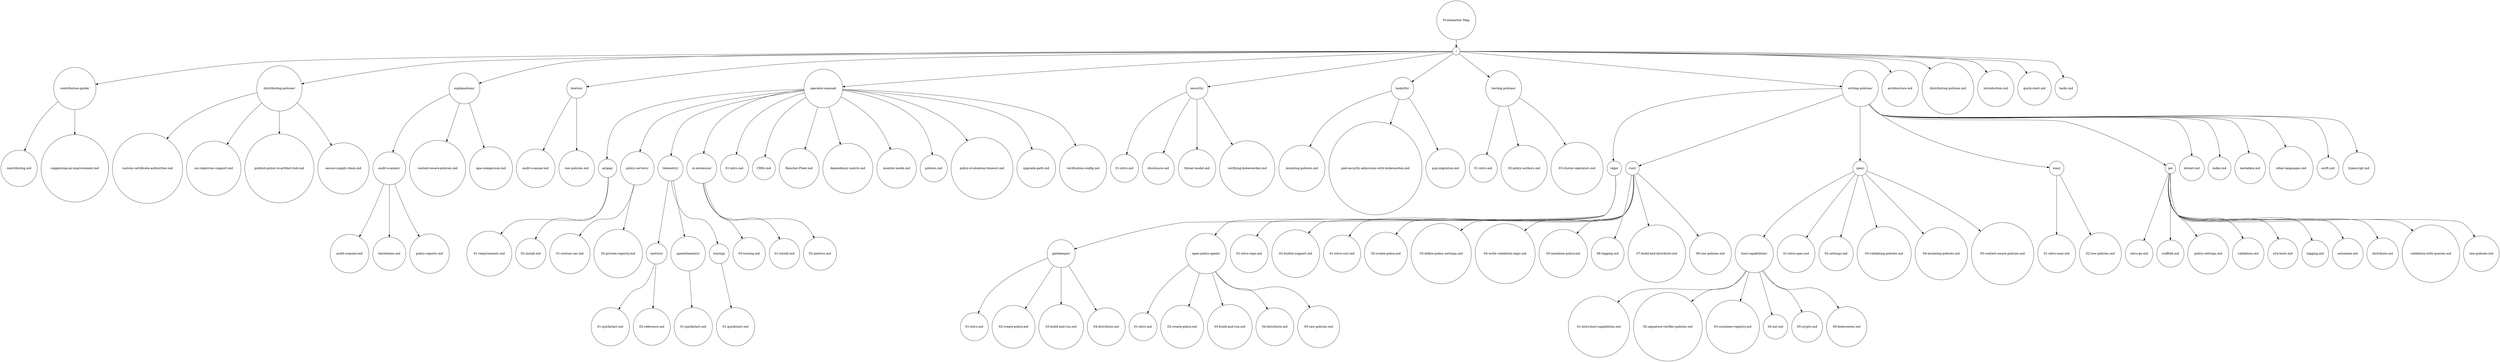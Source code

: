 digraph tree {
	"root" [label="Frontmatter Map", shape=circle]
	"/" [label="/", shape=circle]
	"contribution-guide/" [label="contribution-guide/", shape=circle]
	"distributing-policies/" [label="distributing-policies/", shape=circle]
	"explanations/" [label="explanations/", shape=circle]
	"howtos/" [label="howtos/", shape=circle]
	"operator-manual/" [label="operator-manual/", shape=circle]
	"security/" [label="security/", shape=circle]
	"tasksDir/" [label="tasksDir/", shape=circle]
	"testing-policies/" [label="testing-policies/", shape=circle]
	"writing-policies/" [label="writing-policies/", shape=circle]
	"/architecture.md" [label="architecture.md", shape=circle]
	"/distributing-policies.md" [label="distributing-policies.md", shape=circle]
	"/introduction.md" [label="introduction.md", shape=circle]
	"/quick-start.md" [label="quick-start.md", shape=circle]
	"/tasks.md" [label="tasks.md", shape=circle]
	"/contribution-guide/contributing.md" [label="contributing.md", shape=circle]
	"/contribution-guide/suggesting-an-improvement.md" [label="suggesting-an-improvement.md", shape=circle]
	"/distributing-policies/custom-certificate-authorities.md" [label="custom-certificate-authorities.md", shape=circle]
	"/distributing-policies/oci-registries-support.md" [label="oci-registries-support.md", shape=circle]
	"/distributing-policies/publish-policy-to-artifact-hub.md" [label="publish-policy-to-artifact-hub.md", shape=circle]
	"/distributing-policies/secure-supply-chain.md" [label="secure-supply-chain.md", shape=circle]
	"audit-scanner/" [label="audit-scanner/", shape=circle]
	"/explanations/context-aware-policies.md" [label="context-aware-policies.md", shape=circle]
	"/explanations/opa-comparison.md" [label="opa-comparison.md", shape=circle]
	"/howtos/audit-scanner.md" [label="audit-scanner.md", shape=circle]
	"/howtos/raw-policies.md" [label="raw-policies.md", shape=circle]
	"airgap/" [label="airgap/", shape=circle]
	"policy-servers/" [label="policy-servers/", shape=circle]
	"telemetry/" [label="telemetry/", shape=circle]
	"ui-extension/" [label="ui-extension/", shape=circle]
	"/operator-manual/01-intro.md" [label="01-intro.md", shape=circle]
	"/operator-manual/CRDs.md" [label="CRDs.md", shape=circle]
	"/operator-manual/Rancher-Fleet.md" [label="Rancher-Fleet.md", shape=circle]
	"/operator-manual/dependency-matrix.md" [label="dependency-matrix.md", shape=circle]
	"/operator-manual/monitor-mode.md" [label="monitor-mode.md", shape=circle]
	"/operator-manual/policies.md" [label="policies.md", shape=circle]
	"/operator-manual/policy-evaluation-timeout.md" [label="policy-evaluation-timeout.md", shape=circle]
	"/operator-manual/upgrade-path.md" [label="upgrade-path.md", shape=circle]
	"/operator-manual/verification-config.md" [label="verification-config.md", shape=circle]
	"/security/01-intro.md" [label="01-intro.md", shape=circle]
	"/security/disclosure.md" [label="disclosure.md", shape=circle]
	"/security/threat-model.md" [label="threat-model.md", shape=circle]
	"/security/verifying-kubewarden.md" [label="verifying-kubewarden.md", shape=circle]
	"/tasksDir/mutating-policies.md" [label="mutating-policies.md", shape=circle]
	"/tasksDir/pod-security-admission-with-kubewarden.md" [label="pod-security-admission-with-kubewarden.md", shape=circle]
	"/tasksDir/psp-migration.md" [label="psp-migration.md", shape=circle]
	"/testing-policies/01-intro.md" [label="01-intro.md", shape=circle]
	"/testing-policies/02-policy-authors.md" [label="02-policy-authors.md", shape=circle]
	"/testing-policies/03-cluster-operators.md" [label="03-cluster-operators.md", shape=circle]
	"rego/" [label="rego/", shape=circle]
	"rust/" [label="rust/", shape=circle]
	"spec/" [label="spec/", shape=circle]
	"wasi/" [label="wasi/", shape=circle]
	"go/" [label="go/", shape=circle]
	"/writing-policies/dotnet.md" [label="dotnet.md", shape=circle]
	"/writing-policies/index.md" [label="index.md", shape=circle]
	"/writing-policies/metadata.md" [label="metadata.md", shape=circle]
	"/writing-policies/other-languages.md" [label="other-languages.md", shape=circle]
	"/writing-policies/swift.md" [label="swift.md", shape=circle]
	"/writing-policies/typescript.md" [label="typescript.md", shape=circle]
	"/explanations/audit-scanner/audit-scanner.md" [label="audit-scanner.md", shape=circle]
	"/explanations/audit-scanner/limitations.md" [label="limitations.md", shape=circle]
	"/explanations/audit-scanner/policy-reports.md" [label="policy-reports.md", shape=circle]
	"/operator-manual/airgap/01-requirements.md" [label="01-requirements.md", shape=circle]
	"/operator-manual/airgap/02-install.md" [label="02-install.md", shape=circle]
	"/operator-manual/policy-servers/01-custom-cas.md" [label="01-custom-cas.md", shape=circle]
	"/operator-manual/policy-servers/02-private-registry.md" [label="02-private-registry.md", shape=circle]
	"metrics/" [label="metrics/", shape=circle]
	"opentelemetry/" [label="opentelemetry/", shape=circle]
	"tracing/" [label="tracing/", shape=circle]
	"/operator-manual/ui-extension/03-tracing.md" [label="03-tracing.md", shape=circle]
	"/operator-manual/ui-extension/01-install.md" [label="01-install.md", shape=circle]
	"/operator-manual/ui-extension/02-metrics.md" [label="02-metrics.md", shape=circle]
	"gatekeeper/" [label="gatekeeper/", shape=circle]
	"open-policy-agent/" [label="open-policy-agent/", shape=circle]
	"/writing-policies/rego/01-intro-rego.md" [label="01-intro-rego.md", shape=circle]
	"/writing-policies/rego/02-builtin-support.md" [label="02-builtin-support.md", shape=circle]
	"/writing-policies/rust/01-intro-rust.md" [label="01-intro-rust.md", shape=circle]
	"/writing-policies/rust/02-create-policy.md" [label="02-create-policy.md", shape=circle]
	"/writing-policies/rust/03-define-policy-settings.md" [label="03-define-policy-settings.md", shape=circle]
	"/writing-policies/rust/04-write-validation-logic.md" [label="04-write-validation-logic.md", shape=circle]
	"/writing-policies/rust/05-mutation-policy.md" [label="05-mutation-policy.md", shape=circle]
	"/writing-policies/rust/06-logging.md" [label="06-logging.md", shape=circle]
	"/writing-policies/rust/07-build-and-distribute.md" [label="07-build-and-distribute.md", shape=circle]
	"/writing-policies/rust/08-raw-policies.md" [label="08-raw-policies.md", shape=circle]
	"host-capabilities/" [label="host-capabilities/", shape=circle]
	"/writing-policies/spec/01-intro-spec.md" [label="01-intro-spec.md", shape=circle]
	"/writing-policies/spec/02-settings.md" [label="02-settings.md", shape=circle]
	"/writing-policies/spec/03-validating-policies.md" [label="03-validating-policies.md", shape=circle]
	"/writing-policies/spec/04-mutating-policies.md" [label="04-mutating-policies.md", shape=circle]
	"/writing-policies/spec/05-context-aware-policies.md" [label="05-context-aware-policies.md", shape=circle]
	"/writing-policies/wasi/01-intro-wasi.md" [label="01-intro-wasi.md", shape=circle]
	"/writing-policies/wasi/02-raw-policies.md" [label="02-raw-policies.md", shape=circle]
	"/writing-policies/go/intro-go.md" [label="intro-go.md", shape=circle]
	"/writing-policies/go/scaffold.md" [label="scaffold.md", shape=circle]
	"/writing-policies/go/policy-settings.md" [label="policy-settings.md", shape=circle]
	"/writing-policies/go/validation.md" [label="validation.md", shape=circle]
	"/writing-policies/go/e2e-tests.md" [label="e2e-tests.md", shape=circle]
	"/writing-policies/go/logging.md" [label="logging.md", shape=circle]
	"/writing-policies/go/automate.md" [label="automate.md", shape=circle]
	"/writing-policies/go/distribute.md" [label="distribute.md", shape=circle]
	"/writing-policies/go/validation-with-queries.md" [label="validation-with-queries.md", shape=circle]
	"/writing-policies/go/raw-policies.md" [label="raw-policies.md", shape=circle]
	"/operator-manual/telemetry/metrics/01-quickstart.md" [label="01-quickstart.md", shape=circle]
	"/operator-manual/telemetry/metrics/02-reference.md" [label="02-reference.md", shape=circle]
	"/operator-manual/telemetry/opentelemetry/01-quickstart.md" [label="01-quickstart.md", shape=circle]
	"/operator-manual/telemetry/tracing/01-quickstart.md" [label="01-quickstart.md", shape=circle]
	"/writing-policies/rego/gatekeeper/01-intro.md" [label="01-intro.md", shape=circle]
	"/writing-policies/rego/gatekeeper/02-create-policy.md" [label="02-create-policy.md", shape=circle]
	"/writing-policies/rego/gatekeeper/03-build-and-run.md" [label="03-build-and-run.md", shape=circle]
	"/writing-policies/rego/gatekeeper/04-distribute.md" [label="04-distribute.md", shape=circle]
	"/writing-policies/rego/open-policy-agent/01-intro.md" [label="01-intro.md", shape=circle]
	"/writing-policies/rego/open-policy-agent/02-create-policy.md" [label="02-create-policy.md", shape=circle]
	"/writing-policies/rego/open-policy-agent/03-build-and-run.md" [label="03-build-and-run.md", shape=circle]
	"/writing-policies/rego/open-policy-agent/04-distribute.md" [label="04-distribute.md", shape=circle]
	"/writing-policies/rego/open-policy-agent/05-raw-policies.md" [label="05-raw-policies.md", shape=circle]
	"/writing-policies/spec/host-capabilities/01-intro-host-capabilities.md" [label="01-intro-host-capabilities.md", shape=circle]
	"/writing-policies/spec/host-capabilities/02-signature-verifier-policies.md" [label="02-signature-verifier-policies.md", shape=circle]
	"/writing-policies/spec/host-capabilities/03-container-registry.md" [label="03-container-registry.md", shape=circle]
	"/writing-policies/spec/host-capabilities/04-net.md" [label="04-net.md", shape=circle]
	"/writing-policies/spec/host-capabilities/05-crypto.md" [label="05-crypto.md", shape=circle]
	"/writing-policies/spec/host-capabilities/06-kubernetes.md" [label="06-kubernetes.md", shape=circle]

	"root" -> "/"
	"/" -> "contribution-guide/"
	"/" -> "distributing-policies/"
	"/" -> "explanations/"
	"/" -> "howtos/"
	"/" -> "operator-manual/"
	"/" -> "security/"
	"/" -> "tasksDir/"
	"/" -> "testing-policies/"
	"/" -> "writing-policies/"
	"/" -> "/architecture.md"
	"/" -> "/distributing-policies.md"
	"/" -> "/introduction.md"
	"/" -> "/quick-start.md"
	"/" -> "/tasks.md"
	"contribution-guide/" -> "/contribution-guide/contributing.md"
	"contribution-guide/" -> "/contribution-guide/suggesting-an-improvement.md"
	"distributing-policies/" -> "/distributing-policies/custom-certificate-authorities.md"
	"distributing-policies/" -> "/distributing-policies/oci-registries-support.md"
	"distributing-policies/" -> "/distributing-policies/publish-policy-to-artifact-hub.md"
	"distributing-policies/" -> "/distributing-policies/secure-supply-chain.md"
	"explanations/" -> "audit-scanner/"
	"explanations/" -> "/explanations/context-aware-policies.md"
	"explanations/" -> "/explanations/opa-comparison.md"
	"howtos/" -> "/howtos/audit-scanner.md"
	"howtos/" -> "/howtos/raw-policies.md"
	"operator-manual/" -> "airgap/"
	"operator-manual/" -> "policy-servers/"
	"operator-manual/" -> "telemetry/"
	"operator-manual/" -> "ui-extension/"
	"operator-manual/" -> "/operator-manual/01-intro.md"
	"operator-manual/" -> "/operator-manual/CRDs.md"
	"operator-manual/" -> "/operator-manual/Rancher-Fleet.md"
	"operator-manual/" -> "/operator-manual/dependency-matrix.md"
	"operator-manual/" -> "/operator-manual/monitor-mode.md"
	"operator-manual/" -> "/operator-manual/policies.md"
	"operator-manual/" -> "/operator-manual/policy-evaluation-timeout.md"
	"operator-manual/" -> "/operator-manual/upgrade-path.md"
	"operator-manual/" -> "/operator-manual/verification-config.md"
	"security/" -> "/security/01-intro.md"
	"security/" -> "/security/disclosure.md"
	"security/" -> "/security/threat-model.md"
	"security/" -> "/security/verifying-kubewarden.md"
	"tasksDir/" -> "/tasksDir/mutating-policies.md"
	"tasksDir/" -> "/tasksDir/pod-security-admission-with-kubewarden.md"
	"tasksDir/" -> "/tasksDir/psp-migration.md"
	"testing-policies/" -> "/testing-policies/01-intro.md"
	"testing-policies/" -> "/testing-policies/02-policy-authors.md"
	"testing-policies/" -> "/testing-policies/03-cluster-operators.md"
	"writing-policies/" -> "rego/"
	"writing-policies/" -> "rust/"
	"writing-policies/" -> "spec/"
	"writing-policies/" -> "wasi/"
	"writing-policies/" -> "go/"
	"writing-policies/" -> "/writing-policies/dotnet.md"
	"writing-policies/" -> "/writing-policies/index.md"
	"writing-policies/" -> "/writing-policies/metadata.md"
	"writing-policies/" -> "/writing-policies/other-languages.md"
	"writing-policies/" -> "/writing-policies/swift.md"
	"writing-policies/" -> "/writing-policies/typescript.md"
	"audit-scanner/" -> "/explanations/audit-scanner/audit-scanner.md"
	"audit-scanner/" -> "/explanations/audit-scanner/limitations.md"
	"audit-scanner/" -> "/explanations/audit-scanner/policy-reports.md"
	"airgap/" -> "/operator-manual/airgap/01-requirements.md"
	"airgap/" -> "/operator-manual/airgap/02-install.md"
	"policy-servers/" -> "/operator-manual/policy-servers/01-custom-cas.md"
	"policy-servers/" -> "/operator-manual/policy-servers/02-private-registry.md"
	"telemetry/" -> "metrics/"
	"telemetry/" -> "opentelemetry/"
	"telemetry/" -> "tracing/"
	"ui-extension/" -> "/operator-manual/ui-extension/03-tracing.md"
	"ui-extension/" -> "/operator-manual/ui-extension/01-install.md"
	"ui-extension/" -> "/operator-manual/ui-extension/02-metrics.md"
	"rego/" -> "gatekeeper/"
	"rego/" -> "open-policy-agent/"
	"rego/" -> "/writing-policies/rego/01-intro-rego.md"
	"rego/" -> "/writing-policies/rego/02-builtin-support.md"
	"rust/" -> "/writing-policies/rust/01-intro-rust.md"
	"rust/" -> "/writing-policies/rust/02-create-policy.md"
	"rust/" -> "/writing-policies/rust/03-define-policy-settings.md"
	"rust/" -> "/writing-policies/rust/04-write-validation-logic.md"
	"rust/" -> "/writing-policies/rust/05-mutation-policy.md"
	"rust/" -> "/writing-policies/rust/06-logging.md"
	"rust/" -> "/writing-policies/rust/07-build-and-distribute.md"
	"rust/" -> "/writing-policies/rust/08-raw-policies.md"
	"spec/" -> "host-capabilities/"
	"spec/" -> "/writing-policies/spec/01-intro-spec.md"
	"spec/" -> "/writing-policies/spec/02-settings.md"
	"spec/" -> "/writing-policies/spec/03-validating-policies.md"
	"spec/" -> "/writing-policies/spec/04-mutating-policies.md"
	"spec/" -> "/writing-policies/spec/05-context-aware-policies.md"
	"wasi/" -> "/writing-policies/wasi/01-intro-wasi.md"
	"wasi/" -> "/writing-policies/wasi/02-raw-policies.md"
	"go/" -> "/writing-policies/go/automate.md"
	"go/" -> "/writing-policies/go/distribute.md"
	"go/" -> "/writing-policies/go/e2e-tests.md"
	"go/" -> "/writing-policies/go/intro-go.md"
	"go/" -> "/writing-policies/go/logging.md"
	"go/" -> "/writing-policies/go/policy-settings.md"
	"go/" -> "/writing-policies/go/raw-policies.md"
	"go/" -> "/writing-policies/go/scaffold.md"
	"go/" -> "/writing-policies/go/validation-with-queries.md"
	"go/" -> "/writing-policies/go/validation.md"
	"metrics/" -> "/operator-manual/telemetry/metrics/01-quickstart.md"
	"metrics/" -> "/operator-manual/telemetry/metrics/02-reference.md"
	"opentelemetry/" -> "/operator-manual/telemetry/opentelemetry/01-quickstart.md"
	"tracing/" -> "/operator-manual/telemetry/tracing/01-quickstart.md"
	"gatekeeper/" -> "/writing-policies/rego/gatekeeper/01-intro.md"
	"gatekeeper/" -> "/writing-policies/rego/gatekeeper/02-create-policy.md"
	"gatekeeper/" -> "/writing-policies/rego/gatekeeper/03-build-and-run.md"
	"gatekeeper/" -> "/writing-policies/rego/gatekeeper/04-distribute.md"
	"open-policy-agent/" -> "/writing-policies/rego/open-policy-agent/01-intro.md"
	"open-policy-agent/" -> "/writing-policies/rego/open-policy-agent/02-create-policy.md"
	"open-policy-agent/" -> "/writing-policies/rego/open-policy-agent/03-build-and-run.md"
	"open-policy-agent/" -> "/writing-policies/rego/open-policy-agent/04-distribute.md"
	"open-policy-agent/" -> "/writing-policies/rego/open-policy-agent/05-raw-policies.md"
	"host-capabilities/" -> "/writing-policies/spec/host-capabilities/01-intro-host-capabilities.md"
	"host-capabilities/" -> "/writing-policies/spec/host-capabilities/02-signature-verifier-policies.md"
	"host-capabilities/" -> "/writing-policies/spec/host-capabilities/03-container-registry.md"
	"host-capabilities/" -> "/writing-policies/spec/host-capabilities/04-net.md"
	"host-capabilities/" -> "/writing-policies/spec/host-capabilities/05-crypto.md"
	"host-capabilities/" -> "/writing-policies/spec/host-capabilities/06-kubernetes.md"
}